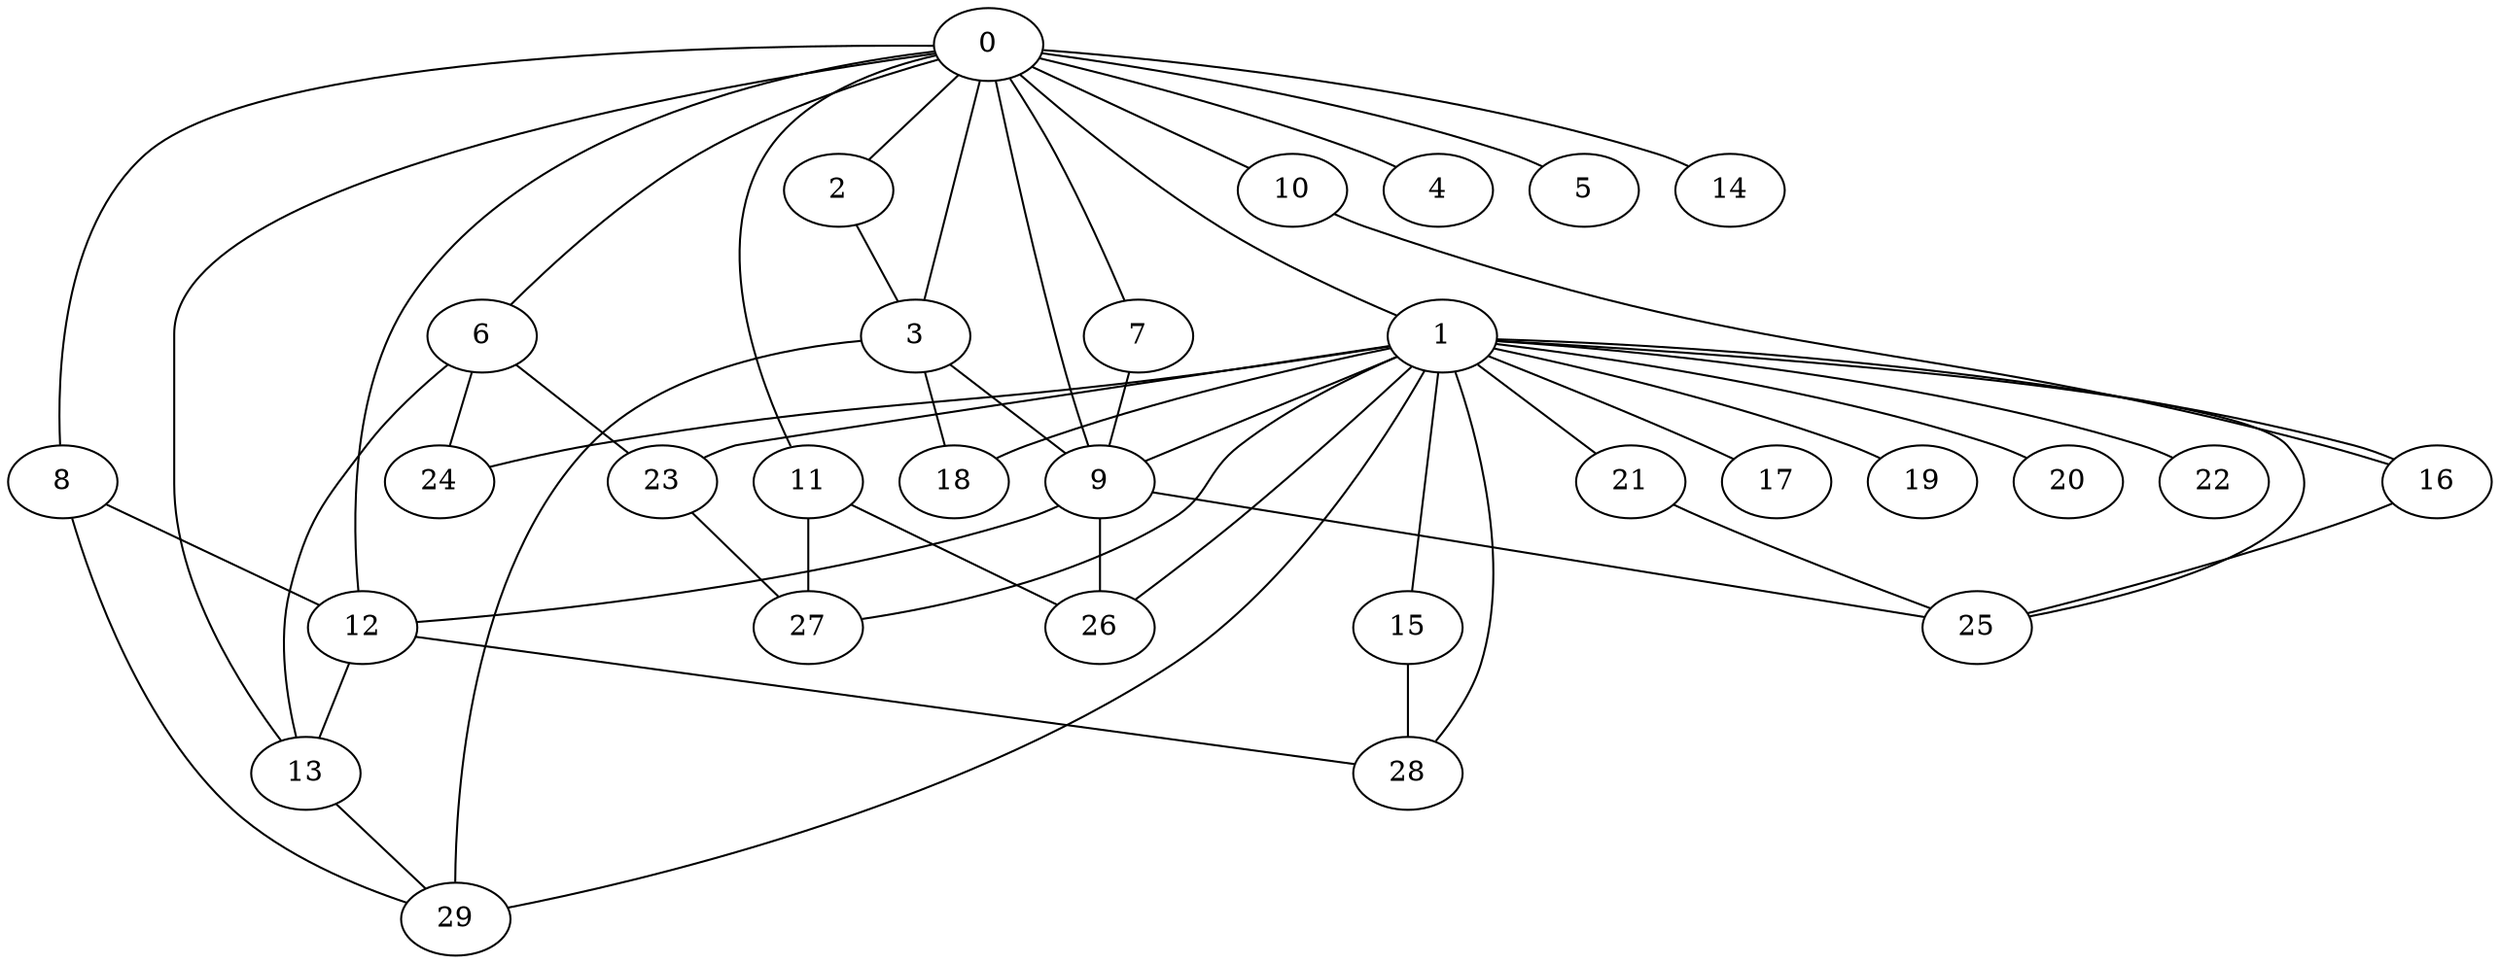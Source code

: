 
graph graphname {
    0 -- 1
0 -- 2
0 -- 3
0 -- 4
0 -- 5
0 -- 6
0 -- 7
0 -- 8
0 -- 9
0 -- 10
0 -- 11
0 -- 12
0 -- 13
0 -- 14
1 -- 15
1 -- 16
1 -- 17
1 -- 18
1 -- 19
1 -- 20
1 -- 21
1 -- 22
1 -- 23
1 -- 24
1 -- 25
1 -- 26
1 -- 27
1 -- 28
1 -- 29
1 -- 9
2 -- 3
3 -- 9
3 -- 18
3 -- 29
6 -- 24
6 -- 23
6 -- 13
7 -- 9
8 -- 29
8 -- 12
9 -- 26
9 -- 25
9 -- 12
10 -- 16
11 -- 27
11 -- 26
12 -- 13
12 -- 28
13 -- 29
15 -- 28
16 -- 25
21 -- 25
23 -- 27

}
